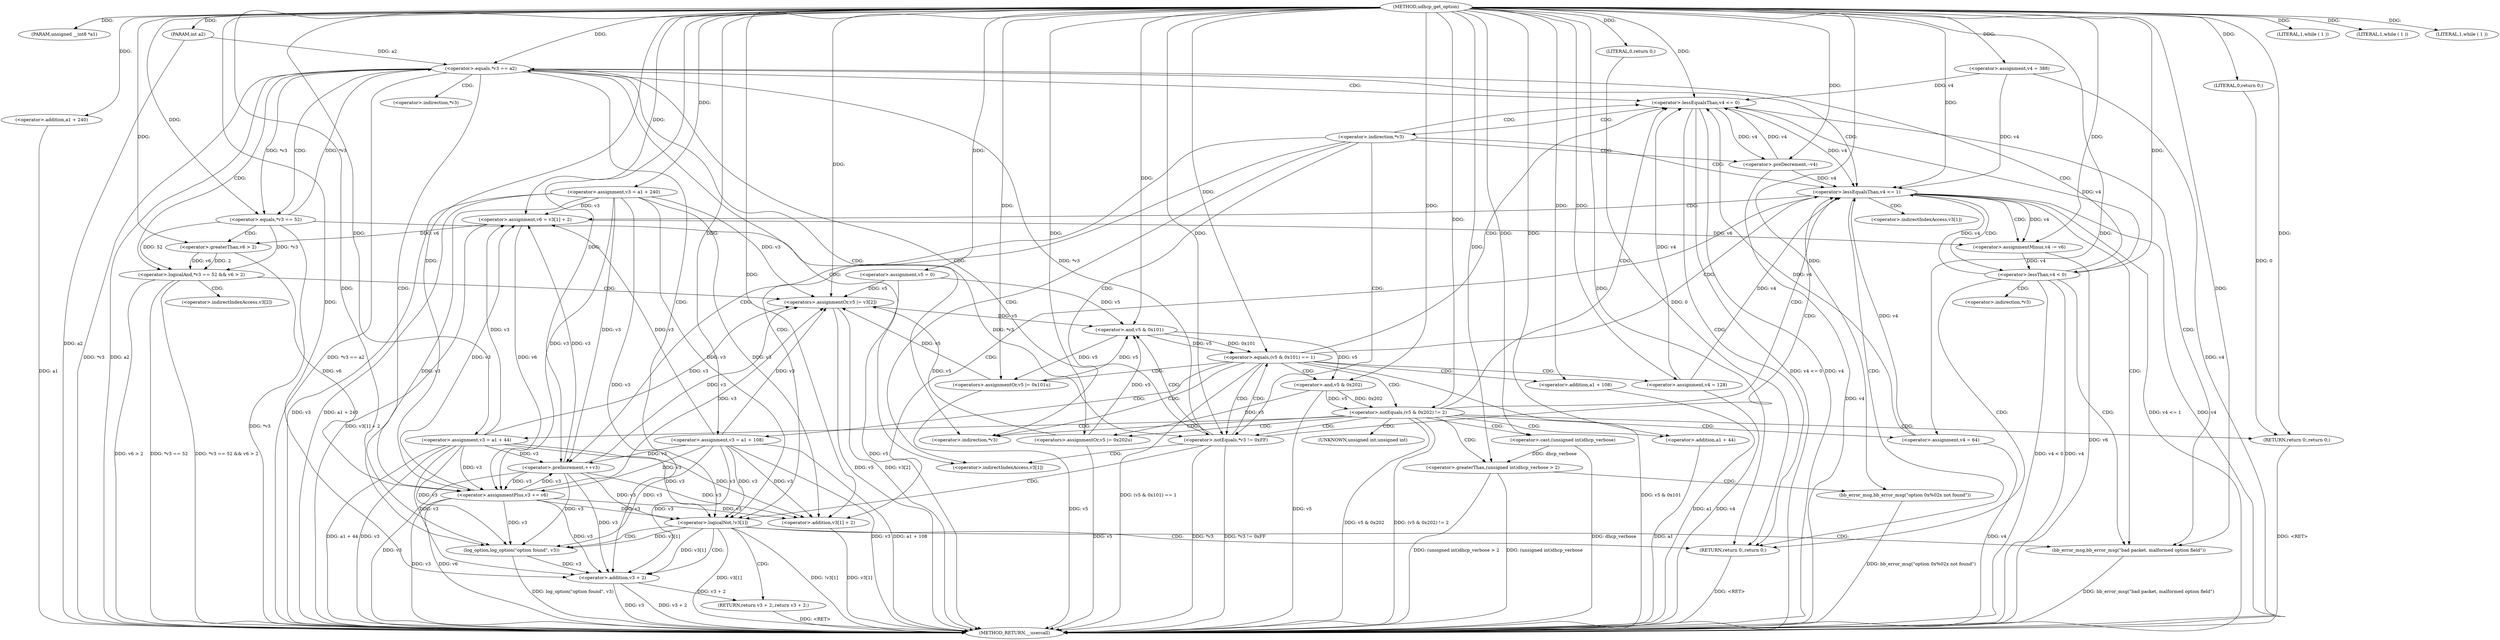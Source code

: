 digraph udhcp_get_option {  
"1000105" [label = "(METHOD,udhcp_get_option)" ]
"1000261" [label = "(METHOD_RETURN,__usercall)" ]
"1000106" [label = "(PARAM,unsigned __int8 *a1)" ]
"1000107" [label = "(PARAM,int a2)" ]
"1000113" [label = "(<operator>.assignment,v5 = 0)" ]
"1000116" [label = "(<operator>.assignment,v3 = a1 + 240)" ]
"1000118" [label = "(<operator>.addition,a1 + 240)" ]
"1000121" [label = "(<operator>.assignment,v4 = 388)" ]
"1000125" [label = "(LITERAL,1,while ( 1 ))" ]
"1000128" [label = "(LITERAL,1,while ( 1 ))" ]
"1000131" [label = "(LITERAL,1,while ( 1 ))" ]
"1000134" [label = "(<operator>.lessEqualsThan,v4 <= 0)" ]
"1000142" [label = "(<operator>.preDecrement,--v4)" ]
"1000144" [label = "(<operator>.preIncrement,++v3)" ]
"1000147" [label = "(<operator>.notEquals,*v3 != 0xFF)" ]
"1000153" [label = "(<operator>.equals,(v5 & 0x101) == 1)" ]
"1000154" [label = "(<operator>.and,v5 & 0x101)" ]
"1000159" [label = "(<operators>.assignmentOr,v5 |= 0x101u)" ]
"1000162" [label = "(<operator>.assignment,v3 = a1 + 108)" ]
"1000164" [label = "(<operator>.addition,a1 + 108)" ]
"1000167" [label = "(<operator>.assignment,v4 = 128)" ]
"1000173" [label = "(<operator>.notEquals,(v5 & 0x202) != 2)" ]
"1000174" [label = "(<operator>.and,v5 & 0x202)" ]
"1000180" [label = "(<operator>.greaterThan,(unsigned int)dhcp_verbose > 2)" ]
"1000181" [label = "(<operator>.cast,(unsigned int)dhcp_verbose)" ]
"1000185" [label = "(bb_error_msg,bb_error_msg(\"option 0x%02x not found\"))" ]
"1000187" [label = "(RETURN,return 0;,return 0;)" ]
"1000188" [label = "(LITERAL,0,return 0;)" ]
"1000189" [label = "(<operators>.assignmentOr,v5 |= 0x202u)" ]
"1000192" [label = "(<operator>.assignment,v3 = a1 + 44)" ]
"1000194" [label = "(<operator>.addition,a1 + 44)" ]
"1000197" [label = "(<operator>.assignment,v4 = 64)" ]
"1000201" [label = "(<operator>.lessEqualsThan,v4 <= 1)" ]
"1000205" [label = "(<operator>.assignment,v6 = v3[1] + 2)" ]
"1000207" [label = "(<operator>.addition,v3[1] + 2)" ]
"1000212" [label = "(<operator>.assignmentMinus,v4 -= v6)" ]
"1000216" [label = "(<operator>.lessThan,v4 < 0)" ]
"1000221" [label = "(<operator>.equals,*v3 == a2)" ]
"1000227" [label = "(<operator>.logicalAnd,*v3 == 52 && v6 > 2)" ]
"1000228" [label = "(<operator>.equals,*v3 == 52)" ]
"1000232" [label = "(<operator>.greaterThan,v6 > 2)" ]
"1000235" [label = "(<operators>.assignmentOr,v5 |= v3[2])" ]
"1000240" [label = "(<operator>.assignmentPlus,v3 += v6)" ]
"1000244" [label = "(<operator>.logicalNot,!v3[1])" ]
"1000250" [label = "(bb_error_msg,bb_error_msg(\"bad packet, malformed option field\"))" ]
"1000252" [label = "(RETURN,return 0;,return 0;)" ]
"1000253" [label = "(LITERAL,0,return 0;)" ]
"1000254" [label = "(log_option,log_option(\"option found\", v3))" ]
"1000257" [label = "(RETURN,return v3 + 2;,return v3 + 2;)" ]
"1000258" [label = "(<operator>.addition,v3 + 2)" ]
"1000139" [label = "(<operator>.indirection,*v3)" ]
"1000148" [label = "(<operator>.indirection,*v3)" ]
"1000182" [label = "(UNKNOWN,unsigned int,unsigned int)" ]
"1000208" [label = "(<operator>.indirectIndexAccess,v3[1])" ]
"1000222" [label = "(<operator>.indirection,*v3)" ]
"1000229" [label = "(<operator>.indirection,*v3)" ]
"1000237" [label = "(<operator>.indirectIndexAccess,v3[2])" ]
"1000245" [label = "(<operator>.indirectIndexAccess,v3[1])" ]
  "1000252" -> "1000261"  [ label = "DDG: <RET>"] 
  "1000187" -> "1000261"  [ label = "DDG: <RET>"] 
  "1000173" -> "1000261"  [ label = "DDG: v5 & 0x202"] 
  "1000216" -> "1000261"  [ label = "DDG: v4"] 
  "1000134" -> "1000261"  [ label = "DDG: v4 <= 0"] 
  "1000192" -> "1000261"  [ label = "DDG: v3"] 
  "1000197" -> "1000261"  [ label = "DDG: v4"] 
  "1000207" -> "1000261"  [ label = "DDG: v3[1]"] 
  "1000201" -> "1000261"  [ label = "DDG: v4 <= 1"] 
  "1000240" -> "1000261"  [ label = "DDG: v6"] 
  "1000144" -> "1000261"  [ label = "DDG: v3"] 
  "1000180" -> "1000261"  [ label = "DDG: (unsigned int)dhcp_verbose"] 
  "1000162" -> "1000261"  [ label = "DDG: a1 + 108"] 
  "1000192" -> "1000261"  [ label = "DDG: a1 + 44"] 
  "1000142" -> "1000261"  [ label = "DDG: v4"] 
  "1000107" -> "1000261"  [ label = "DDG: a2"] 
  "1000116" -> "1000261"  [ label = "DDG: v3"] 
  "1000162" -> "1000261"  [ label = "DDG: v3"] 
  "1000244" -> "1000261"  [ label = "DDG: !v3[1]"] 
  "1000258" -> "1000261"  [ label = "DDG: v3"] 
  "1000116" -> "1000261"  [ label = "DDG: a1 + 240"] 
  "1000121" -> "1000261"  [ label = "DDG: v4"] 
  "1000258" -> "1000261"  [ label = "DDG: v3 + 2"] 
  "1000228" -> "1000261"  [ label = "DDG: *v3"] 
  "1000221" -> "1000261"  [ label = "DDG: *v3 == a2"] 
  "1000212" -> "1000261"  [ label = "DDG: v6"] 
  "1000118" -> "1000261"  [ label = "DDG: a1"] 
  "1000240" -> "1000261"  [ label = "DDG: v3"] 
  "1000250" -> "1000261"  [ label = "DDG: bb_error_msg(\"bad packet, malformed option field\")"] 
  "1000181" -> "1000261"  [ label = "DDG: dhcp_verbose"] 
  "1000227" -> "1000261"  [ label = "DDG: *v3 == 52 && v6 > 2"] 
  "1000153" -> "1000261"  [ label = "DDG: (v5 & 0x101) == 1"] 
  "1000221" -> "1000261"  [ label = "DDG: a2"] 
  "1000180" -> "1000261"  [ label = "DDG: (unsigned int)dhcp_verbose > 2"] 
  "1000147" -> "1000261"  [ label = "DDG: *v3 != 0xFF"] 
  "1000147" -> "1000261"  [ label = "DDG: *v3"] 
  "1000235" -> "1000261"  [ label = "DDG: v5"] 
  "1000189" -> "1000261"  [ label = "DDG: v5"] 
  "1000235" -> "1000261"  [ label = "DDG: v3[2]"] 
  "1000227" -> "1000261"  [ label = "DDG: v6 > 2"] 
  "1000185" -> "1000261"  [ label = "DDG: bb_error_msg(\"option 0x%02x not found\")"] 
  "1000205" -> "1000261"  [ label = "DDG: v3[1] + 2"] 
  "1000221" -> "1000261"  [ label = "DDG: *v3"] 
  "1000134" -> "1000261"  [ label = "DDG: v4"] 
  "1000227" -> "1000261"  [ label = "DDG: *v3 == 52"] 
  "1000113" -> "1000261"  [ label = "DDG: v5"] 
  "1000216" -> "1000261"  [ label = "DDG: v4 < 0"] 
  "1000173" -> "1000261"  [ label = "DDG: (v5 & 0x202) != 2"] 
  "1000159" -> "1000261"  [ label = "DDG: v5"] 
  "1000254" -> "1000261"  [ label = "DDG: log_option(\"option found\", v3)"] 
  "1000194" -> "1000261"  [ label = "DDG: a1"] 
  "1000174" -> "1000261"  [ label = "DDG: v5"] 
  "1000201" -> "1000261"  [ label = "DDG: v4"] 
  "1000153" -> "1000261"  [ label = "DDG: v5 & 0x101"] 
  "1000244" -> "1000261"  [ label = "DDG: v3[1]"] 
  "1000167" -> "1000261"  [ label = "DDG: v4"] 
  "1000164" -> "1000261"  [ label = "DDG: a1"] 
  "1000257" -> "1000261"  [ label = "DDG: <RET>"] 
  "1000105" -> "1000106"  [ label = "DDG: "] 
  "1000105" -> "1000107"  [ label = "DDG: "] 
  "1000105" -> "1000113"  [ label = "DDG: "] 
  "1000105" -> "1000116"  [ label = "DDG: "] 
  "1000105" -> "1000118"  [ label = "DDG: "] 
  "1000105" -> "1000121"  [ label = "DDG: "] 
  "1000105" -> "1000125"  [ label = "DDG: "] 
  "1000105" -> "1000128"  [ label = "DDG: "] 
  "1000105" -> "1000131"  [ label = "DDG: "] 
  "1000142" -> "1000134"  [ label = "DDG: v4"] 
  "1000121" -> "1000134"  [ label = "DDG: v4"] 
  "1000216" -> "1000134"  [ label = "DDG: v4"] 
  "1000197" -> "1000134"  [ label = "DDG: v4"] 
  "1000167" -> "1000134"  [ label = "DDG: v4"] 
  "1000105" -> "1000134"  [ label = "DDG: "] 
  "1000134" -> "1000142"  [ label = "DDG: v4"] 
  "1000105" -> "1000142"  [ label = "DDG: "] 
  "1000240" -> "1000144"  [ label = "DDG: v3"] 
  "1000192" -> "1000144"  [ label = "DDG: v3"] 
  "1000116" -> "1000144"  [ label = "DDG: v3"] 
  "1000162" -> "1000144"  [ label = "DDG: v3"] 
  "1000105" -> "1000144"  [ label = "DDG: "] 
  "1000228" -> "1000147"  [ label = "DDG: *v3"] 
  "1000105" -> "1000147"  [ label = "DDG: "] 
  "1000154" -> "1000153"  [ label = "DDG: v5"] 
  "1000154" -> "1000153"  [ label = "DDG: 0x101"] 
  "1000235" -> "1000154"  [ label = "DDG: v5"] 
  "1000189" -> "1000154"  [ label = "DDG: v5"] 
  "1000113" -> "1000154"  [ label = "DDG: v5"] 
  "1000159" -> "1000154"  [ label = "DDG: v5"] 
  "1000105" -> "1000154"  [ label = "DDG: "] 
  "1000105" -> "1000153"  [ label = "DDG: "] 
  "1000105" -> "1000159"  [ label = "DDG: "] 
  "1000154" -> "1000159"  [ label = "DDG: v5"] 
  "1000105" -> "1000162"  [ label = "DDG: "] 
  "1000105" -> "1000164"  [ label = "DDG: "] 
  "1000105" -> "1000167"  [ label = "DDG: "] 
  "1000174" -> "1000173"  [ label = "DDG: v5"] 
  "1000174" -> "1000173"  [ label = "DDG: 0x202"] 
  "1000154" -> "1000174"  [ label = "DDG: v5"] 
  "1000105" -> "1000174"  [ label = "DDG: "] 
  "1000105" -> "1000173"  [ label = "DDG: "] 
  "1000181" -> "1000180"  [ label = "DDG: dhcp_verbose"] 
  "1000105" -> "1000181"  [ label = "DDG: "] 
  "1000105" -> "1000180"  [ label = "DDG: "] 
  "1000105" -> "1000185"  [ label = "DDG: "] 
  "1000188" -> "1000187"  [ label = "DDG: 0"] 
  "1000105" -> "1000187"  [ label = "DDG: "] 
  "1000105" -> "1000188"  [ label = "DDG: "] 
  "1000105" -> "1000189"  [ label = "DDG: "] 
  "1000174" -> "1000189"  [ label = "DDG: v5"] 
  "1000105" -> "1000192"  [ label = "DDG: "] 
  "1000105" -> "1000194"  [ label = "DDG: "] 
  "1000105" -> "1000197"  [ label = "DDG: "] 
  "1000142" -> "1000201"  [ label = "DDG: v4"] 
  "1000121" -> "1000201"  [ label = "DDG: v4"] 
  "1000216" -> "1000201"  [ label = "DDG: v4"] 
  "1000197" -> "1000201"  [ label = "DDG: v4"] 
  "1000134" -> "1000201"  [ label = "DDG: v4"] 
  "1000167" -> "1000201"  [ label = "DDG: v4"] 
  "1000105" -> "1000201"  [ label = "DDG: "] 
  "1000240" -> "1000205"  [ label = "DDG: v3"] 
  "1000192" -> "1000205"  [ label = "DDG: v3"] 
  "1000144" -> "1000205"  [ label = "DDG: v3"] 
  "1000116" -> "1000205"  [ label = "DDG: v3"] 
  "1000162" -> "1000205"  [ label = "DDG: v3"] 
  "1000105" -> "1000205"  [ label = "DDG: "] 
  "1000240" -> "1000207"  [ label = "DDG: v3"] 
  "1000192" -> "1000207"  [ label = "DDG: v3"] 
  "1000144" -> "1000207"  [ label = "DDG: v3"] 
  "1000116" -> "1000207"  [ label = "DDG: v3"] 
  "1000162" -> "1000207"  [ label = "DDG: v3"] 
  "1000105" -> "1000207"  [ label = "DDG: "] 
  "1000205" -> "1000212"  [ label = "DDG: v6"] 
  "1000105" -> "1000212"  [ label = "DDG: "] 
  "1000201" -> "1000212"  [ label = "DDG: v4"] 
  "1000212" -> "1000216"  [ label = "DDG: v4"] 
  "1000105" -> "1000216"  [ label = "DDG: "] 
  "1000228" -> "1000221"  [ label = "DDG: *v3"] 
  "1000147" -> "1000221"  [ label = "DDG: *v3"] 
  "1000107" -> "1000221"  [ label = "DDG: a2"] 
  "1000105" -> "1000221"  [ label = "DDG: "] 
  "1000228" -> "1000227"  [ label = "DDG: *v3"] 
  "1000228" -> "1000227"  [ label = "DDG: 52"] 
  "1000221" -> "1000228"  [ label = "DDG: *v3"] 
  "1000105" -> "1000228"  [ label = "DDG: "] 
  "1000232" -> "1000227"  [ label = "DDG: v6"] 
  "1000232" -> "1000227"  [ label = "DDG: 2"] 
  "1000105" -> "1000232"  [ label = "DDG: "] 
  "1000205" -> "1000232"  [ label = "DDG: v6"] 
  "1000240" -> "1000235"  [ label = "DDG: v3"] 
  "1000192" -> "1000235"  [ label = "DDG: v3"] 
  "1000144" -> "1000235"  [ label = "DDG: v3"] 
  "1000116" -> "1000235"  [ label = "DDG: v3"] 
  "1000162" -> "1000235"  [ label = "DDG: v3"] 
  "1000189" -> "1000235"  [ label = "DDG: v5"] 
  "1000113" -> "1000235"  [ label = "DDG: v5"] 
  "1000159" -> "1000235"  [ label = "DDG: v5"] 
  "1000105" -> "1000235"  [ label = "DDG: "] 
  "1000232" -> "1000240"  [ label = "DDG: v6"] 
  "1000105" -> "1000240"  [ label = "DDG: "] 
  "1000205" -> "1000240"  [ label = "DDG: v6"] 
  "1000192" -> "1000240"  [ label = "DDG: v3"] 
  "1000144" -> "1000240"  [ label = "DDG: v3"] 
  "1000116" -> "1000240"  [ label = "DDG: v3"] 
  "1000162" -> "1000240"  [ label = "DDG: v3"] 
  "1000240" -> "1000244"  [ label = "DDG: v3"] 
  "1000192" -> "1000244"  [ label = "DDG: v3"] 
  "1000144" -> "1000244"  [ label = "DDG: v3"] 
  "1000116" -> "1000244"  [ label = "DDG: v3"] 
  "1000162" -> "1000244"  [ label = "DDG: v3"] 
  "1000105" -> "1000250"  [ label = "DDG: "] 
  "1000253" -> "1000252"  [ label = "DDG: 0"] 
  "1000105" -> "1000252"  [ label = "DDG: "] 
  "1000105" -> "1000253"  [ label = "DDG: "] 
  "1000105" -> "1000254"  [ label = "DDG: "] 
  "1000240" -> "1000254"  [ label = "DDG: v3"] 
  "1000192" -> "1000254"  [ label = "DDG: v3"] 
  "1000144" -> "1000254"  [ label = "DDG: v3"] 
  "1000244" -> "1000254"  [ label = "DDG: v3[1]"] 
  "1000116" -> "1000254"  [ label = "DDG: v3"] 
  "1000162" -> "1000254"  [ label = "DDG: v3"] 
  "1000258" -> "1000257"  [ label = "DDG: v3 + 2"] 
  "1000254" -> "1000258"  [ label = "DDG: v3"] 
  "1000244" -> "1000258"  [ label = "DDG: v3[1]"] 
  "1000105" -> "1000258"  [ label = "DDG: "] 
  "1000240" -> "1000258"  [ label = "DDG: v3"] 
  "1000192" -> "1000258"  [ label = "DDG: v3"] 
  "1000144" -> "1000258"  [ label = "DDG: v3"] 
  "1000116" -> "1000258"  [ label = "DDG: v3"] 
  "1000162" -> "1000258"  [ label = "DDG: v3"] 
  "1000134" -> "1000252"  [ label = "CDG: "] 
  "1000134" -> "1000250"  [ label = "CDG: "] 
  "1000134" -> "1000139"  [ label = "CDG: "] 
  "1000139" -> "1000144"  [ label = "CDG: "] 
  "1000139" -> "1000142"  [ label = "CDG: "] 
  "1000139" -> "1000201"  [ label = "CDG: "] 
  "1000139" -> "1000245"  [ label = "CDG: "] 
  "1000139" -> "1000244"  [ label = "CDG: "] 
  "1000139" -> "1000148"  [ label = "CDG: "] 
  "1000139" -> "1000147"  [ label = "CDG: "] 
  "1000139" -> "1000134"  [ label = "CDG: "] 
  "1000147" -> "1000154"  [ label = "CDG: "] 
  "1000147" -> "1000153"  [ label = "CDG: "] 
  "1000147" -> "1000201"  [ label = "CDG: "] 
  "1000147" -> "1000245"  [ label = "CDG: "] 
  "1000147" -> "1000244"  [ label = "CDG: "] 
  "1000153" -> "1000174"  [ label = "CDG: "] 
  "1000153" -> "1000173"  [ label = "CDG: "] 
  "1000153" -> "1000167"  [ label = "CDG: "] 
  "1000153" -> "1000164"  [ label = "CDG: "] 
  "1000153" -> "1000162"  [ label = "CDG: "] 
  "1000153" -> "1000159"  [ label = "CDG: "] 
  "1000153" -> "1000201"  [ label = "CDG: "] 
  "1000153" -> "1000134"  [ label = "CDG: "] 
  "1000153" -> "1000148"  [ label = "CDG: "] 
  "1000153" -> "1000147"  [ label = "CDG: "] 
  "1000173" -> "1000192"  [ label = "CDG: "] 
  "1000173" -> "1000189"  [ label = "CDG: "] 
  "1000173" -> "1000187"  [ label = "CDG: "] 
  "1000173" -> "1000182"  [ label = "CDG: "] 
  "1000173" -> "1000181"  [ label = "CDG: "] 
  "1000173" -> "1000180"  [ label = "CDG: "] 
  "1000173" -> "1000197"  [ label = "CDG: "] 
  "1000173" -> "1000194"  [ label = "CDG: "] 
  "1000173" -> "1000201"  [ label = "CDG: "] 
  "1000173" -> "1000134"  [ label = "CDG: "] 
  "1000173" -> "1000148"  [ label = "CDG: "] 
  "1000173" -> "1000147"  [ label = "CDG: "] 
  "1000180" -> "1000185"  [ label = "CDG: "] 
  "1000201" -> "1000208"  [ label = "CDG: "] 
  "1000201" -> "1000207"  [ label = "CDG: "] 
  "1000201" -> "1000205"  [ label = "CDG: "] 
  "1000201" -> "1000216"  [ label = "CDG: "] 
  "1000201" -> "1000212"  [ label = "CDG: "] 
  "1000201" -> "1000252"  [ label = "CDG: "] 
  "1000201" -> "1000250"  [ label = "CDG: "] 
  "1000216" -> "1000222"  [ label = "CDG: "] 
  "1000216" -> "1000221"  [ label = "CDG: "] 
  "1000216" -> "1000252"  [ label = "CDG: "] 
  "1000216" -> "1000250"  [ label = "CDG: "] 
  "1000221" -> "1000240"  [ label = "CDG: "] 
  "1000221" -> "1000229"  [ label = "CDG: "] 
  "1000221" -> "1000228"  [ label = "CDG: "] 
  "1000221" -> "1000227"  [ label = "CDG: "] 
  "1000221" -> "1000245"  [ label = "CDG: "] 
  "1000221" -> "1000244"  [ label = "CDG: "] 
  "1000221" -> "1000201"  [ label = "CDG: "] 
  "1000221" -> "1000134"  [ label = "CDG: "] 
  "1000221" -> "1000148"  [ label = "CDG: "] 
  "1000221" -> "1000147"  [ label = "CDG: "] 
  "1000227" -> "1000237"  [ label = "CDG: "] 
  "1000227" -> "1000235"  [ label = "CDG: "] 
  "1000228" -> "1000232"  [ label = "CDG: "] 
  "1000244" -> "1000254"  [ label = "CDG: "] 
  "1000244" -> "1000252"  [ label = "CDG: "] 
  "1000244" -> "1000250"  [ label = "CDG: "] 
  "1000244" -> "1000258"  [ label = "CDG: "] 
  "1000244" -> "1000257"  [ label = "CDG: "] 
}
